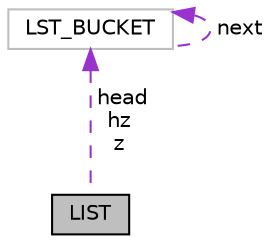 digraph "LIST"
{
 // INTERACTIVE_SVG=YES
 // LATEX_PDF_SIZE
  bgcolor="transparent";
  edge [fontname="Helvetica",fontsize="10",labelfontname="Helvetica",labelfontsize="10"];
  node [fontname="Helvetica",fontsize="10",shape=record];
  Node1 [label="LIST",height=0.2,width=0.4,color="black", fillcolor="grey75", style="filled", fontcolor="black",tooltip=" "];
  Node2 -> Node1 [dir="back",color="darkorchid3",fontsize="10",style="dashed",label=" head\nhz\nz" ];
  Node2 [label="LST_BUCKET",height=0.2,width=0.4,color="grey75",URL="$structLST__BUCKET.html",tooltip=" "];
  Node2 -> Node2 [dir="back",color="darkorchid3",fontsize="10",style="dashed",label=" next" ];
}
